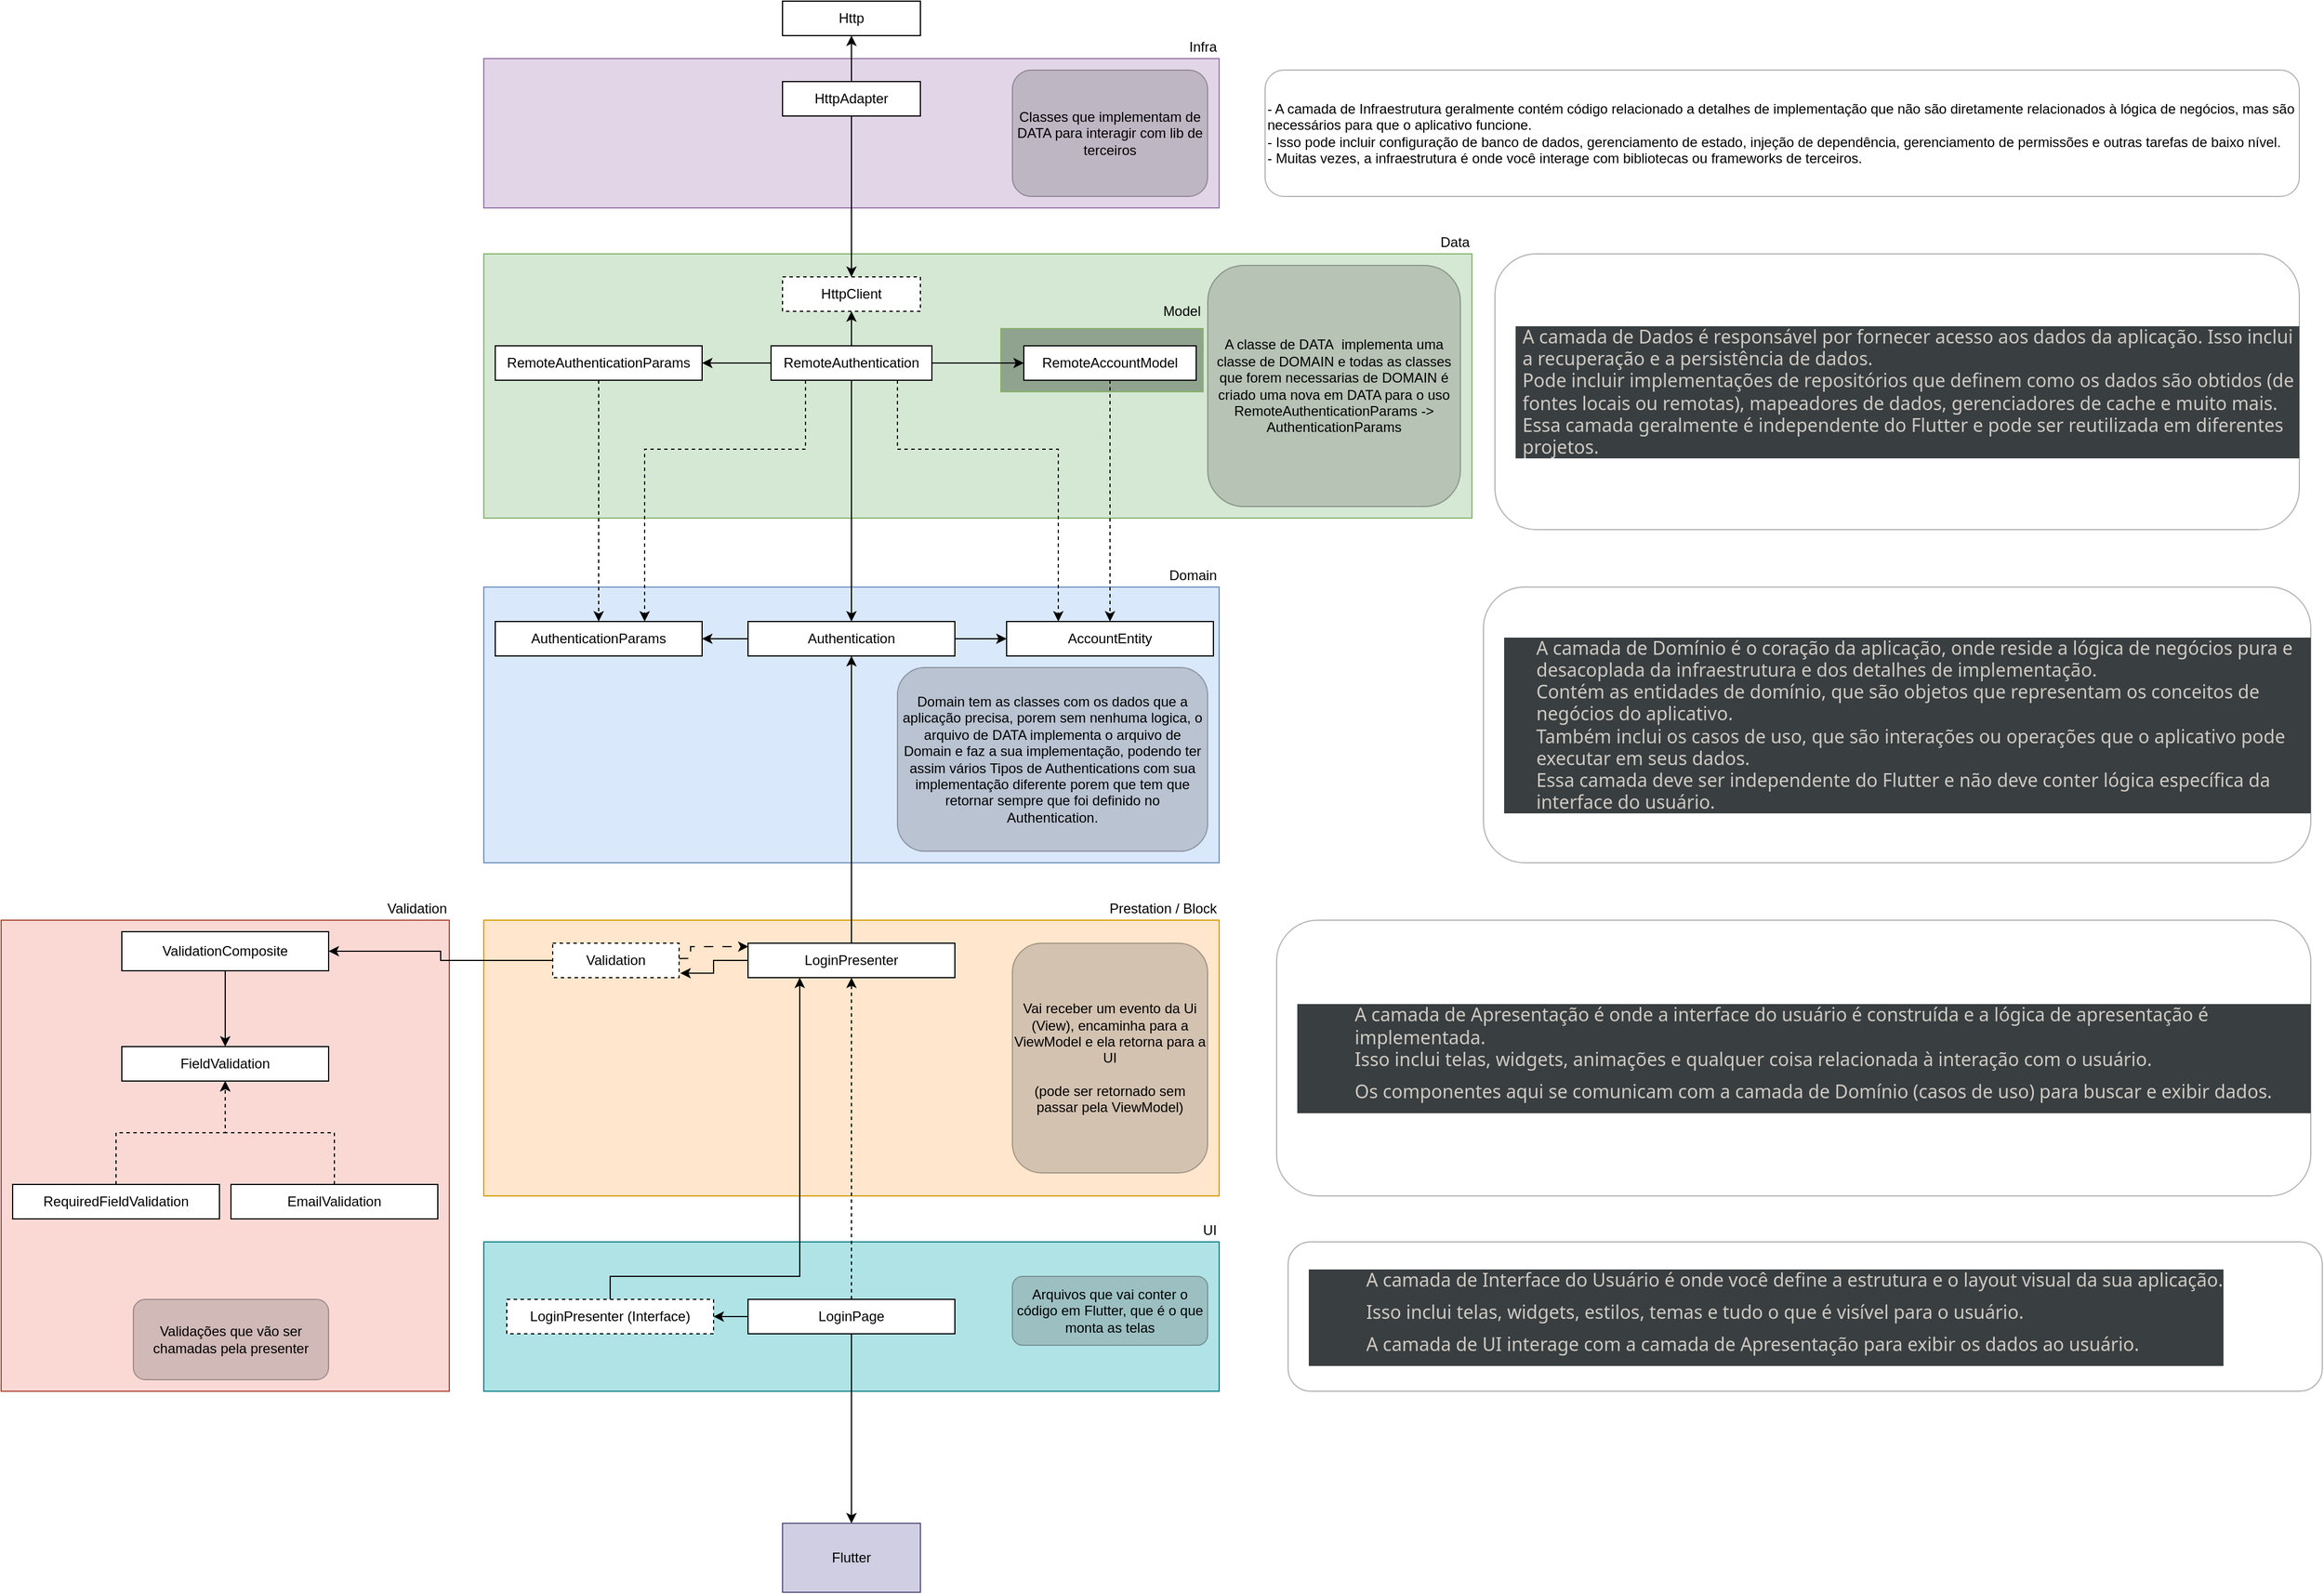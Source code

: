 <mxfile version="21.7.4" type="device">
  <diagram name="Página-1" id="WdXr7HQAAMx1tmAR9g-L">
    <mxGraphModel dx="2345" dy="967" grid="1" gridSize="10" guides="1" tooltips="1" connect="1" arrows="1" fold="1" page="1" pageScale="1" pageWidth="827" pageHeight="1169" math="0" shadow="0">
      <root>
        <mxCell id="0" />
        <mxCell id="1" parent="0" />
        <mxCell id="dOJdJ6451scl7A3fg4ha-1" value="Http" style="rounded=0;whiteSpace=wrap;html=1;" vertex="1" parent="1">
          <mxGeometry x="420" y="20" width="120" height="30" as="geometry" />
        </mxCell>
        <mxCell id="dOJdJ6451scl7A3fg4ha-3" value="" style="rounded=0;whiteSpace=wrap;html=1;fillColor=#e1d5e7;strokeColor=#9673a6;" vertex="1" parent="1">
          <mxGeometry x="160" y="70" width="640" height="130" as="geometry" />
        </mxCell>
        <mxCell id="dOJdJ6451scl7A3fg4ha-8" value="Infra" style="text;html=1;strokeColor=none;fillColor=none;align=right;verticalAlign=middle;whiteSpace=wrap;rounded=0;" vertex="1" parent="1">
          <mxGeometry x="700" y="50" width="100" height="20" as="geometry" />
        </mxCell>
        <mxCell id="dOJdJ6451scl7A3fg4ha-60" value="" style="edgeStyle=orthogonalEdgeStyle;rounded=0;orthogonalLoop=1;jettySize=auto;html=1;" edge="1" parent="1" source="dOJdJ6451scl7A3fg4ha-10" target="dOJdJ6451scl7A3fg4ha-1">
          <mxGeometry relative="1" as="geometry" />
        </mxCell>
        <mxCell id="dOJdJ6451scl7A3fg4ha-10" value="HttpAdapter" style="rounded=0;whiteSpace=wrap;html=1;" vertex="1" parent="1">
          <mxGeometry x="420" y="90" width="120" height="30" as="geometry" />
        </mxCell>
        <mxCell id="dOJdJ6451scl7A3fg4ha-12" value="" style="rounded=0;whiteSpace=wrap;html=1;fillColor=#d5e8d4;strokeColor=#82b366;" vertex="1" parent="1">
          <mxGeometry x="160" y="240" width="860" height="230" as="geometry" />
        </mxCell>
        <mxCell id="dOJdJ6451scl7A3fg4ha-13" value="Data" style="text;html=1;strokeColor=none;fillColor=none;align=right;verticalAlign=middle;whiteSpace=wrap;rounded=0;" vertex="1" parent="1">
          <mxGeometry x="920" y="220" width="100" height="20" as="geometry" />
        </mxCell>
        <mxCell id="dOJdJ6451scl7A3fg4ha-14" value="HttpClient" style="rounded=0;whiteSpace=wrap;html=1;dashed=1;" vertex="1" parent="1">
          <mxGeometry x="420" y="260" width="120" height="30" as="geometry" />
        </mxCell>
        <mxCell id="dOJdJ6451scl7A3fg4ha-57" value="" style="edgeStyle=orthogonalEdgeStyle;rounded=0;orthogonalLoop=1;jettySize=auto;html=1;" edge="1" parent="1" source="dOJdJ6451scl7A3fg4ha-16" target="dOJdJ6451scl7A3fg4ha-18">
          <mxGeometry relative="1" as="geometry" />
        </mxCell>
        <mxCell id="dOJdJ6451scl7A3fg4ha-59" value="" style="edgeStyle=orthogonalEdgeStyle;rounded=0;orthogonalLoop=1;jettySize=auto;html=1;" edge="1" parent="1" source="dOJdJ6451scl7A3fg4ha-16" target="dOJdJ6451scl7A3fg4ha-14">
          <mxGeometry relative="1" as="geometry" />
        </mxCell>
        <mxCell id="dOJdJ6451scl7A3fg4ha-16" value="RemoteAuthentication" style="rounded=0;whiteSpace=wrap;html=1;" vertex="1" parent="1">
          <mxGeometry x="410" y="320" width="140" height="30" as="geometry" />
        </mxCell>
        <mxCell id="dOJdJ6451scl7A3fg4ha-18" value="RemoteAuthenticationParams" style="rounded=0;whiteSpace=wrap;html=1;" vertex="1" parent="1">
          <mxGeometry x="170" y="320" width="180" height="30" as="geometry" />
        </mxCell>
        <mxCell id="dOJdJ6451scl7A3fg4ha-19" value="Domain" style="text;html=1;strokeColor=none;fillColor=none;align=right;verticalAlign=middle;whiteSpace=wrap;rounded=0;" vertex="1" parent="1">
          <mxGeometry x="700" y="510" width="100" height="20" as="geometry" />
        </mxCell>
        <mxCell id="dOJdJ6451scl7A3fg4ha-20" value="" style="rounded=0;whiteSpace=wrap;html=1;fillColor=#dae8fc;strokeColor=#6c8ebf;" vertex="1" parent="1">
          <mxGeometry x="160" y="530" width="640" height="240" as="geometry" />
        </mxCell>
        <mxCell id="dOJdJ6451scl7A3fg4ha-21" value="AccountEntity" style="rounded=0;whiteSpace=wrap;html=1;" vertex="1" parent="1">
          <mxGeometry x="615" y="560" width="180" height="30" as="geometry" />
        </mxCell>
        <mxCell id="dOJdJ6451scl7A3fg4ha-54" value="" style="edgeStyle=orthogonalEdgeStyle;rounded=0;orthogonalLoop=1;jettySize=auto;html=1;" edge="1" parent="1" source="dOJdJ6451scl7A3fg4ha-22" target="dOJdJ6451scl7A3fg4ha-23">
          <mxGeometry relative="1" as="geometry" />
        </mxCell>
        <mxCell id="dOJdJ6451scl7A3fg4ha-55" value="" style="edgeStyle=orthogonalEdgeStyle;rounded=0;orthogonalLoop=1;jettySize=auto;html=1;" edge="1" parent="1" source="dOJdJ6451scl7A3fg4ha-22" target="dOJdJ6451scl7A3fg4ha-21">
          <mxGeometry relative="1" as="geometry" />
        </mxCell>
        <mxCell id="dOJdJ6451scl7A3fg4ha-56" value="" style="edgeStyle=orthogonalEdgeStyle;rounded=0;orthogonalLoop=1;jettySize=auto;html=1;exitX=0.5;exitY=1;exitDx=0;exitDy=0;entryX=0.5;entryY=0;entryDx=0;entryDy=0;" edge="1" parent="1" source="dOJdJ6451scl7A3fg4ha-16" target="dOJdJ6451scl7A3fg4ha-22">
          <mxGeometry relative="1" as="geometry">
            <mxPoint x="520" y="490" as="targetPoint" />
          </mxGeometry>
        </mxCell>
        <mxCell id="dOJdJ6451scl7A3fg4ha-22" value="Authentication" style="rounded=0;whiteSpace=wrap;html=1;" vertex="1" parent="1">
          <mxGeometry x="390" y="560" width="180" height="30" as="geometry" />
        </mxCell>
        <mxCell id="dOJdJ6451scl7A3fg4ha-23" value="AuthenticationParams" style="rounded=0;whiteSpace=wrap;html=1;" vertex="1" parent="1">
          <mxGeometry x="170" y="560" width="180" height="30" as="geometry" />
        </mxCell>
        <mxCell id="dOJdJ6451scl7A3fg4ha-24" value="Prestation / Block" style="text;html=1;strokeColor=none;fillColor=none;align=right;verticalAlign=middle;whiteSpace=wrap;rounded=0;" vertex="1" parent="1">
          <mxGeometry x="610" y="800" width="190" height="20" as="geometry" />
        </mxCell>
        <mxCell id="dOJdJ6451scl7A3fg4ha-25" value="" style="rounded=0;whiteSpace=wrap;html=1;fillColor=#ffe6cc;strokeColor=#d79b00;" vertex="1" parent="1">
          <mxGeometry x="160" y="820" width="640" height="240" as="geometry" />
        </mxCell>
        <mxCell id="dOJdJ6451scl7A3fg4ha-46" value="" style="edgeStyle=orthogonalEdgeStyle;rounded=0;orthogonalLoop=1;jettySize=auto;html=1;entryX=0.5;entryY=1;entryDx=0;entryDy=0;" edge="1" parent="1" source="dOJdJ6451scl7A3fg4ha-27" target="dOJdJ6451scl7A3fg4ha-22">
          <mxGeometry relative="1" as="geometry" />
        </mxCell>
        <mxCell id="dOJdJ6451scl7A3fg4ha-53" value="" style="edgeStyle=orthogonalEdgeStyle;rounded=0;orthogonalLoop=1;jettySize=auto;html=1;entryX=1.01;entryY=0.871;entryDx=0;entryDy=0;entryPerimeter=0;" edge="1" parent="1" source="dOJdJ6451scl7A3fg4ha-27" target="dOJdJ6451scl7A3fg4ha-38">
          <mxGeometry relative="1" as="geometry" />
        </mxCell>
        <mxCell id="dOJdJ6451scl7A3fg4ha-27" value="LoginPresenter" style="rounded=0;whiteSpace=wrap;html=1;" vertex="1" parent="1">
          <mxGeometry x="390" y="840" width="180" height="30" as="geometry" />
        </mxCell>
        <mxCell id="dOJdJ6451scl7A3fg4ha-29" value="UI" style="text;html=1;strokeColor=none;fillColor=none;align=right;verticalAlign=middle;whiteSpace=wrap;rounded=0;" vertex="1" parent="1">
          <mxGeometry x="700" y="1080" width="100" height="20" as="geometry" />
        </mxCell>
        <mxCell id="dOJdJ6451scl7A3fg4ha-30" value="" style="rounded=0;whiteSpace=wrap;html=1;fillColor=#b0e3e6;strokeColor=#0e8088;" vertex="1" parent="1">
          <mxGeometry x="160" y="1100" width="640" height="130" as="geometry" />
        </mxCell>
        <mxCell id="dOJdJ6451scl7A3fg4ha-81" value="" style="edgeStyle=orthogonalEdgeStyle;rounded=0;orthogonalLoop=1;jettySize=auto;html=1;" edge="1" parent="1" source="dOJdJ6451scl7A3fg4ha-31" target="dOJdJ6451scl7A3fg4ha-80">
          <mxGeometry relative="1" as="geometry" />
        </mxCell>
        <mxCell id="dOJdJ6451scl7A3fg4ha-31" value="LoginPage" style="rounded=0;whiteSpace=wrap;html=1;" vertex="1" parent="1">
          <mxGeometry x="390" y="1150" width="180" height="30" as="geometry" />
        </mxCell>
        <mxCell id="dOJdJ6451scl7A3fg4ha-32" value="Flutter" style="whiteSpace=wrap;html=1;fillColor=#d0cee2;strokeColor=#56517e;rounded=0;fillStyle=auto;" vertex="1" parent="1">
          <mxGeometry x="420" y="1345" width="120" height="60" as="geometry" />
        </mxCell>
        <mxCell id="dOJdJ6451scl7A3fg4ha-36" value="" style="endArrow=classic;html=1;rounded=0;exitX=0.5;exitY=1;exitDx=0;exitDy=0;entryX=0.5;entryY=0;entryDx=0;entryDy=0;" edge="1" parent="1" source="dOJdJ6451scl7A3fg4ha-31" target="dOJdJ6451scl7A3fg4ha-32">
          <mxGeometry width="50" height="50" relative="1" as="geometry">
            <mxPoint x="549.996" y="1270" as="sourcePoint" />
            <mxPoint x="455.71" y="1300" as="targetPoint" />
          </mxGeometry>
        </mxCell>
        <mxCell id="dOJdJ6451scl7A3fg4ha-37" value="" style="endArrow=classic;html=1;rounded=0;entryX=0.5;entryY=1;entryDx=0;entryDy=0;dashed=1;" edge="1" parent="1" source="dOJdJ6451scl7A3fg4ha-31" target="dOJdJ6451scl7A3fg4ha-27">
          <mxGeometry width="50" height="50" relative="1" as="geometry">
            <mxPoint x="540" y="1110" as="sourcePoint" />
            <mxPoint x="590" y="1060" as="targetPoint" />
          </mxGeometry>
        </mxCell>
        <mxCell id="dOJdJ6451scl7A3fg4ha-51" style="edgeStyle=orthogonalEdgeStyle;rounded=0;orthogonalLoop=1;jettySize=auto;html=1;entryX=0.002;entryY=0.098;entryDx=0;entryDy=0;exitX=0.996;exitY=0.444;exitDx=0;exitDy=0;exitPerimeter=0;dashed=1;dashPattern=8 8;entryPerimeter=0;" edge="1" parent="1" target="dOJdJ6451scl7A3fg4ha-27">
          <mxGeometry relative="1" as="geometry">
            <mxPoint x="330.0" y="853.32" as="sourcePoint" />
            <mxPoint x="390.44" y="847.5" as="targetPoint" />
            <Array as="points">
              <mxPoint x="340" y="853" />
              <mxPoint x="340" y="843" />
              <mxPoint x="380" y="843" />
            </Array>
          </mxGeometry>
        </mxCell>
        <mxCell id="dOJdJ6451scl7A3fg4ha-38" value="Validation" style="rounded=0;whiteSpace=wrap;html=1;dashed=1;" vertex="1" parent="1">
          <mxGeometry x="220" y="840" width="110" height="30" as="geometry" />
        </mxCell>
        <mxCell id="dOJdJ6451scl7A3fg4ha-39" value="Validation" style="text;html=1;strokeColor=none;fillColor=none;align=right;verticalAlign=middle;whiteSpace=wrap;rounded=0;" vertex="1" parent="1">
          <mxGeometry x="30" y="800" width="100" height="20" as="geometry" />
        </mxCell>
        <mxCell id="dOJdJ6451scl7A3fg4ha-40" value="" style="rounded=0;whiteSpace=wrap;html=1;fillColor=#fad9d5;strokeColor=#ae4132;" vertex="1" parent="1">
          <mxGeometry x="-260" y="820" width="390" height="410" as="geometry" />
        </mxCell>
        <mxCell id="dOJdJ6451scl7A3fg4ha-87" value="" style="edgeStyle=orthogonalEdgeStyle;rounded=0;orthogonalLoop=1;jettySize=auto;html=1;dashed=1;" edge="1" parent="1" source="dOJdJ6451scl7A3fg4ha-41" target="dOJdJ6451scl7A3fg4ha-84">
          <mxGeometry relative="1" as="geometry" />
        </mxCell>
        <mxCell id="dOJdJ6451scl7A3fg4ha-41" value="RequiredFieldValidation" style="rounded=0;whiteSpace=wrap;html=1;" vertex="1" parent="1">
          <mxGeometry x="-250" y="1050" width="180" height="30" as="geometry" />
        </mxCell>
        <mxCell id="dOJdJ6451scl7A3fg4ha-88" value="" style="edgeStyle=orthogonalEdgeStyle;rounded=0;orthogonalLoop=1;jettySize=auto;html=1;dashed=1;" edge="1" parent="1" source="dOJdJ6451scl7A3fg4ha-42" target="dOJdJ6451scl7A3fg4ha-84">
          <mxGeometry relative="1" as="geometry" />
        </mxCell>
        <mxCell id="dOJdJ6451scl7A3fg4ha-42" value="EmailValidation" style="rounded=0;whiteSpace=wrap;html=1;" vertex="1" parent="1">
          <mxGeometry x="-60" y="1050" width="180" height="30" as="geometry" />
        </mxCell>
        <mxCell id="dOJdJ6451scl7A3fg4ha-85" value="" style="edgeStyle=orthogonalEdgeStyle;rounded=0;orthogonalLoop=1;jettySize=auto;html=1;" edge="1" parent="1" source="dOJdJ6451scl7A3fg4ha-43" target="dOJdJ6451scl7A3fg4ha-84">
          <mxGeometry relative="1" as="geometry" />
        </mxCell>
        <mxCell id="dOJdJ6451scl7A3fg4ha-43" value="ValidationComposite" style="rounded=0;whiteSpace=wrap;html=1;" vertex="1" parent="1">
          <mxGeometry x="-155" y="830" width="180" height="34" as="geometry" />
        </mxCell>
        <mxCell id="dOJdJ6451scl7A3fg4ha-44" value="Arquivos que vai conter o código em Flutter, que é o que monta as telas" style="rounded=1;whiteSpace=wrap;html=1;fillColor=#6E6E6E;opacity=30;" vertex="1" parent="1">
          <mxGeometry x="620" y="1130" width="170" height="60" as="geometry" />
        </mxCell>
        <mxCell id="dOJdJ6451scl7A3fg4ha-45" value="Vai receber um evento da Ui (View), encaminha para a ViewModel e ela retorna para a UI &lt;br&gt;&lt;br&gt;(pode ser retornado sem passar pela ViewModel)" style="rounded=1;whiteSpace=wrap;html=1;fillColor=#6E6E6E;opacity=30;" vertex="1" parent="1">
          <mxGeometry x="620" y="840" width="170" height="200" as="geometry" />
        </mxCell>
        <mxCell id="dOJdJ6451scl7A3fg4ha-61" style="edgeStyle=orthogonalEdgeStyle;rounded=0;orthogonalLoop=1;jettySize=auto;html=1;" edge="1" parent="1" source="dOJdJ6451scl7A3fg4ha-10" target="dOJdJ6451scl7A3fg4ha-14">
          <mxGeometry relative="1" as="geometry" />
        </mxCell>
        <mxCell id="dOJdJ6451scl7A3fg4ha-63" style="edgeStyle=orthogonalEdgeStyle;rounded=0;orthogonalLoop=1;jettySize=auto;html=1;dashed=1;" edge="1" parent="1">
          <mxGeometry relative="1" as="geometry">
            <mxPoint x="440" y="350" as="sourcePoint" />
            <mxPoint x="300" y="560" as="targetPoint" />
            <Array as="points">
              <mxPoint x="440" y="350" />
              <mxPoint x="440" y="410" />
              <mxPoint x="300" y="410" />
            </Array>
          </mxGeometry>
        </mxCell>
        <mxCell id="dOJdJ6451scl7A3fg4ha-62" style="edgeStyle=orthogonalEdgeStyle;rounded=0;orthogonalLoop=1;jettySize=auto;html=1;dashed=1;" edge="1" parent="1" source="dOJdJ6451scl7A3fg4ha-16" target="dOJdJ6451scl7A3fg4ha-21">
          <mxGeometry relative="1" as="geometry">
            <Array as="points">
              <mxPoint x="520" y="410" />
              <mxPoint x="660" y="410" />
            </Array>
          </mxGeometry>
        </mxCell>
        <mxCell id="dOJdJ6451scl7A3fg4ha-64" style="edgeStyle=orthogonalEdgeStyle;rounded=0;orthogonalLoop=1;jettySize=auto;html=1;dashed=1;" edge="1" parent="1" source="dOJdJ6451scl7A3fg4ha-18" target="dOJdJ6451scl7A3fg4ha-23">
          <mxGeometry relative="1" as="geometry">
            <Array as="points">
              <mxPoint x="260" y="510" />
              <mxPoint x="260" y="510" />
            </Array>
          </mxGeometry>
        </mxCell>
        <mxCell id="dOJdJ6451scl7A3fg4ha-66" value="Validações que vão ser chamadas pela presenter" style="rounded=1;whiteSpace=wrap;html=1;fillColor=#6E6E6E;opacity=30;" vertex="1" parent="1">
          <mxGeometry x="-145" y="1150" width="170" height="70" as="geometry" />
        </mxCell>
        <mxCell id="dOJdJ6451scl7A3fg4ha-67" value="Classes que implementam de DATA para interagir com lib de terceiros" style="rounded=1;whiteSpace=wrap;html=1;fillColor=#6E6E6E;opacity=30;" vertex="1" parent="1">
          <mxGeometry x="620" y="80" width="170" height="110" as="geometry" />
        </mxCell>
        <mxCell id="dOJdJ6451scl7A3fg4ha-68" value="- A camada de Infraestrutura geralmente contém código relacionado a detalhes de implementação que não são diretamente relacionados à lógica de negócios, mas são necessários para que o aplicativo funcione.&lt;br&gt;- Isso pode incluir configuração de banco de dados, gerenciamento de estado, injeção de dependência, gerenciamento de permissões e outras tarefas de baixo nível.&lt;br&gt;- Muitas vezes, a infraestrutura é onde você interage com bibliotecas ou frameworks de terceiros." style="rounded=1;whiteSpace=wrap;html=1;fillColor=default;opacity=30;strokeColor=default;align=left;" vertex="1" parent="1">
          <mxGeometry x="840" y="80" width="900" height="110" as="geometry" />
        </mxCell>
        <mxCell id="dOJdJ6451scl7A3fg4ha-70" value="&lt;ul style=&quot;border: 0px solid rgb(57, 62, 64); box-sizing: border-box; --tw-border-spacing-x: 0; --tw-border-spacing-y: 0; --tw-translate-x: 0; --tw-translate-y: 0; --tw-rotate: 0; --tw-skew-x: 0; --tw-skew-y: 0; --tw-scale-x: 1; --tw-scale-y: 1; --tw-pan-x: ; --tw-pan-y: ; --tw-pinch-zoom: ; --tw-scroll-snap-strictness: proximity; --tw-gradient-from-position: ; --tw-gradient-via-position: ; --tw-gradient-to-position: ; --tw-ordinal: ; --tw-slashed-zero: ; --tw-numeric-figure: ; --tw-numeric-spacing: ; --tw-numeric-fraction: ; --tw-ring-inset: ; --tw-ring-offset-width: 0px; --tw-ring-offset-color: #fff; --tw-ring-color: rgba(69,89,164,.5); --tw-ring-offset-shadow: 0 0 transparent; --tw-ring-shadow: 0 0 transparent; --tw-shadow: 0 0 transparent; --tw-shadow-colored: 0 0 transparent; --tw-blur: ; --tw-brightness: ; --tw-contrast: ; --tw-grayscale: ; --tw-hue-rotate: ; --tw-invert: ; --tw-saturate: ; --tw-sepia: ; --tw-drop-shadow: ; --tw-backdrop-blur: ; --tw-backdrop-brightness: ; --tw-backdrop-contrast: ; --tw-backdrop-grayscale: ; --tw-backdrop-hue-rotate: ; --tw-backdrop-invert: ; --tw-backdrop-opacity: ; --tw-backdrop-saturate: ; --tw-backdrop-sepia: ; --darkreader-bg--tw-ring-offset-width: 0px; --darkreader-bg--tw-ring-offset-color: #181a1b; --darkreader-bg--tw-ring-color: rgba(55, 71, 131, 0.5); --darkreader-bg--tw-ring-offset-shadow: 0 0 transparent; --darkreader-bg--tw-ring-shadow: 0 0 transparent; --darkreader-bg--tw-shadow: 0 0 transparent; list-style-position: initial; list-style-image: initial; margin: 0px 0px 0px 1rem; padding: 0px; display: flex; flex-direction: column; color: rgb(206, 202, 195); font-family: Söhne, ui-sans-serif, system-ui, -apple-system, &amp;quot;Segoe UI&amp;quot;, Roboto, Ubuntu, Cantarell, &amp;quot;Noto Sans&amp;quot;, sans-serif, &amp;quot;Helvetica Neue&amp;quot;, Arial, &amp;quot;Apple Color Emoji&amp;quot;, &amp;quot;Segoe UI Emoji&amp;quot;, &amp;quot;Segoe UI Symbol&amp;quot;, &amp;quot;Noto Color Emoji&amp;quot;; font-size: 16px; background-color: rgb(57, 62, 64);&quot;&gt;&lt;li style=&quot;border: 0px solid rgb(57, 62, 64); box-sizing: border-box; --tw-border-spacing-x: 0; --tw-border-spacing-y: 0; --tw-translate-x: 0; --tw-translate-y: 0; --tw-rotate: 0; --tw-skew-x: 0; --tw-skew-y: 0; --tw-scale-x: 1; --tw-scale-y: 1; --tw-pan-x: ; --tw-pan-y: ; --tw-pinch-zoom: ; --tw-scroll-snap-strictness: proximity; --tw-gradient-from-position: ; --tw-gradient-via-position: ; --tw-gradient-to-position: ; --tw-ordinal: ; --tw-slashed-zero: ; --tw-numeric-figure: ; --tw-numeric-spacing: ; --tw-numeric-fraction: ; --tw-ring-inset: ; --tw-ring-offset-width: 0px; --tw-ring-offset-color: #fff; --tw-ring-color: rgba(69,89,164,.5); --tw-ring-offset-shadow: 0 0 transparent; --tw-ring-shadow: 0 0 transparent; --tw-shadow: 0 0 transparent; --tw-shadow-colored: 0 0 transparent; --tw-blur: ; --tw-brightness: ; --tw-contrast: ; --tw-grayscale: ; --tw-hue-rotate: ; --tw-invert: ; --tw-saturate: ; --tw-sepia: ; --tw-drop-shadow: ; --tw-backdrop-blur: ; --tw-backdrop-brightness: ; --tw-backdrop-contrast: ; --tw-backdrop-grayscale: ; --tw-backdrop-hue-rotate: ; --tw-backdrop-invert: ; --tw-backdrop-opacity: ; --tw-backdrop-saturate: ; --tw-backdrop-sepia: ; --darkreader-bg--tw-ring-offset-width: 0px; --darkreader-bg--tw-ring-offset-color: #181a1b; --darkreader-bg--tw-ring-color: rgba(55, 71, 131, 0.5); --darkreader-bg--tw-ring-offset-shadow: 0 0 transparent; --darkreader-bg--tw-ring-shadow: 0 0 transparent; --darkreader-bg--tw-shadow: 0 0 transparent; margin: 0px; padding-left: 0.375em; display: block; min-height: 28px;&quot;&gt;A camada de Dados é responsável por fornecer acesso aos dados da aplicação. Isso inclui a recuperação e a persistência de dados.&lt;/li&gt;&lt;li style=&quot;border: 0px solid rgb(57, 62, 64); box-sizing: border-box; --tw-border-spacing-x: 0; --tw-border-spacing-y: 0; --tw-translate-x: 0; --tw-translate-y: 0; --tw-rotate: 0; --tw-skew-x: 0; --tw-skew-y: 0; --tw-scale-x: 1; --tw-scale-y: 1; --tw-pan-x: ; --tw-pan-y: ; --tw-pinch-zoom: ; --tw-scroll-snap-strictness: proximity; --tw-gradient-from-position: ; --tw-gradient-via-position: ; --tw-gradient-to-position: ; --tw-ordinal: ; --tw-slashed-zero: ; --tw-numeric-figure: ; --tw-numeric-spacing: ; --tw-numeric-fraction: ; --tw-ring-inset: ; --tw-ring-offset-width: 0px; --tw-ring-offset-color: #fff; --tw-ring-color: rgba(69,89,164,.5); --tw-ring-offset-shadow: 0 0 transparent; --tw-ring-shadow: 0 0 transparent; --tw-shadow: 0 0 transparent; --tw-shadow-colored: 0 0 transparent; --tw-blur: ; --tw-brightness: ; --tw-contrast: ; --tw-grayscale: ; --tw-hue-rotate: ; --tw-invert: ; --tw-saturate: ; --tw-sepia: ; --tw-drop-shadow: ; --tw-backdrop-blur: ; --tw-backdrop-brightness: ; --tw-backdrop-contrast: ; --tw-backdrop-grayscale: ; --tw-backdrop-hue-rotate: ; --tw-backdrop-invert: ; --tw-backdrop-opacity: ; --tw-backdrop-saturate: ; --tw-backdrop-sepia: ; --darkreader-bg--tw-ring-offset-width: 0px; --darkreader-bg--tw-ring-offset-color: #181a1b; --darkreader-bg--tw-ring-color: rgba(55, 71, 131, 0.5); --darkreader-bg--tw-ring-offset-shadow: 0 0 transparent; --darkreader-bg--tw-ring-shadow: 0 0 transparent; --darkreader-bg--tw-shadow: 0 0 transparent; margin: 0px; padding-left: 0.375em; display: block; min-height: 28px;&quot;&gt;Pode incluir implementações de repositórios que definem como os dados são obtidos (de fontes locais ou remotas), mapeadores de dados, gerenciadores de cache e muito mais.&lt;/li&gt;&lt;li style=&quot;border: 0px solid rgb(57, 62, 64); box-sizing: border-box; --tw-border-spacing-x: 0; --tw-border-spacing-y: 0; --tw-translate-x: 0; --tw-translate-y: 0; --tw-rotate: 0; --tw-skew-x: 0; --tw-skew-y: 0; --tw-scale-x: 1; --tw-scale-y: 1; --tw-pan-x: ; --tw-pan-y: ; --tw-pinch-zoom: ; --tw-scroll-snap-strictness: proximity; --tw-gradient-from-position: ; --tw-gradient-via-position: ; --tw-gradient-to-position: ; --tw-ordinal: ; --tw-slashed-zero: ; --tw-numeric-figure: ; --tw-numeric-spacing: ; --tw-numeric-fraction: ; --tw-ring-inset: ; --tw-ring-offset-width: 0px; --tw-ring-offset-color: #fff; --tw-ring-color: rgba(69,89,164,.5); --tw-ring-offset-shadow: 0 0 transparent; --tw-ring-shadow: 0 0 transparent; --tw-shadow: 0 0 transparent; --tw-shadow-colored: 0 0 transparent; --tw-blur: ; --tw-brightness: ; --tw-contrast: ; --tw-grayscale: ; --tw-hue-rotate: ; --tw-invert: ; --tw-saturate: ; --tw-sepia: ; --tw-drop-shadow: ; --tw-backdrop-blur: ; --tw-backdrop-brightness: ; --tw-backdrop-contrast: ; --tw-backdrop-grayscale: ; --tw-backdrop-hue-rotate: ; --tw-backdrop-invert: ; --tw-backdrop-opacity: ; --tw-backdrop-saturate: ; --tw-backdrop-sepia: ; --darkreader-bg--tw-ring-offset-width: 0px; --darkreader-bg--tw-ring-offset-color: #181a1b; --darkreader-bg--tw-ring-color: rgba(55, 71, 131, 0.5); --darkreader-bg--tw-ring-offset-shadow: 0 0 transparent; --darkreader-bg--tw-ring-shadow: 0 0 transparent; --darkreader-bg--tw-shadow: 0 0 transparent; margin: 0px; padding-left: 0.375em; display: block; min-height: 28px;&quot;&gt;Essa camada geralmente é independente do Flutter e pode ser reutilizada em diferentes projetos.&lt;/li&gt;&lt;/ul&gt;" style="rounded=1;whiteSpace=wrap;html=1;fillColor=default;opacity=30;strokeColor=default;align=left;" vertex="1" parent="1">
          <mxGeometry x="1040" y="240" width="700" height="240" as="geometry" />
        </mxCell>
        <mxCell id="dOJdJ6451scl7A3fg4ha-71" value="&lt;ul style=&quot;border: 0px solid rgb(57, 62, 64); box-sizing: border-box; --tw-border-spacing-x: 0; --tw-border-spacing-y: 0; --tw-translate-x: 0; --tw-translate-y: 0; --tw-rotate: 0; --tw-skew-x: 0; --tw-skew-y: 0; --tw-scale-x: 1; --tw-scale-y: 1; --tw-pan-x: ; --tw-pan-y: ; --tw-pinch-zoom: ; --tw-scroll-snap-strictness: proximity; --tw-gradient-from-position: ; --tw-gradient-via-position: ; --tw-gradient-to-position: ; --tw-ordinal: ; --tw-slashed-zero: ; --tw-numeric-figure: ; --tw-numeric-spacing: ; --tw-numeric-fraction: ; --tw-ring-inset: ; --tw-ring-offset-width: 0px; --tw-ring-offset-color: #fff; --tw-ring-color: rgba(69,89,164,.5); --tw-ring-offset-shadow: 0 0 transparent; --tw-ring-shadow: 0 0 transparent; --tw-shadow: 0 0 transparent; --tw-shadow-colored: 0 0 transparent; --tw-blur: ; --tw-brightness: ; --tw-contrast: ; --tw-grayscale: ; --tw-hue-rotate: ; --tw-invert: ; --tw-saturate: ; --tw-sepia: ; --tw-drop-shadow: ; --tw-backdrop-blur: ; --tw-backdrop-brightness: ; --tw-backdrop-contrast: ; --tw-backdrop-grayscale: ; --tw-backdrop-hue-rotate: ; --tw-backdrop-invert: ; --tw-backdrop-opacity: ; --tw-backdrop-saturate: ; --tw-backdrop-sepia: ; --darkreader-bg--tw-ring-offset-width: 0px; --darkreader-bg--tw-ring-offset-color: #181a1b; --darkreader-bg--tw-ring-color: rgba(55, 71, 131, 0.5); --darkreader-bg--tw-ring-offset-shadow: 0 0 transparent; --darkreader-bg--tw-ring-shadow: 0 0 transparent; --darkreader-bg--tw-shadow: 0 0 transparent; list-style-position: initial; list-style-image: initial; margin: 0px 0px 0px 1rem; padding: 0px; display: flex; flex-direction: column; color: rgb(206, 202, 195); font-family: Söhne, ui-sans-serif, system-ui, -apple-system, &amp;quot;Segoe UI&amp;quot;, Roboto, Ubuntu, Cantarell, &amp;quot;Noto Sans&amp;quot;, sans-serif, &amp;quot;Helvetica Neue&amp;quot;, Arial, &amp;quot;Apple Color Emoji&amp;quot;, &amp;quot;Segoe UI Emoji&amp;quot;, &amp;quot;Segoe UI Symbol&amp;quot;, &amp;quot;Noto Color Emoji&amp;quot;; font-size: 16px; background-color: rgb(57, 62, 64);&quot;&gt;&lt;li style=&quot;border: 0px solid rgb(57, 62, 64); box-sizing: border-box; --tw-border-spacing-x: 0; --tw-border-spacing-y: 0; --tw-translate-x: 0; --tw-translate-y: 0; --tw-rotate: 0; --tw-skew-x: 0; --tw-skew-y: 0; --tw-scale-x: 1; --tw-scale-y: 1; --tw-pan-x: ; --tw-pan-y: ; --tw-pinch-zoom: ; --tw-scroll-snap-strictness: proximity; --tw-gradient-from-position: ; --tw-gradient-via-position: ; --tw-gradient-to-position: ; --tw-ordinal: ; --tw-slashed-zero: ; --tw-numeric-figure: ; --tw-numeric-spacing: ; --tw-numeric-fraction: ; --tw-ring-inset: ; --tw-ring-offset-width: 0px; --tw-ring-offset-color: #fff; --tw-ring-color: rgba(69,89,164,.5); --tw-ring-offset-shadow: 0 0 transparent; --tw-ring-shadow: 0 0 transparent; --tw-shadow: 0 0 transparent; --tw-shadow-colored: 0 0 transparent; --tw-blur: ; --tw-brightness: ; --tw-contrast: ; --tw-grayscale: ; --tw-hue-rotate: ; --tw-invert: ; --tw-saturate: ; --tw-sepia: ; --tw-drop-shadow: ; --tw-backdrop-blur: ; --tw-backdrop-brightness: ; --tw-backdrop-contrast: ; --tw-backdrop-grayscale: ; --tw-backdrop-hue-rotate: ; --tw-backdrop-invert: ; --tw-backdrop-opacity: ; --tw-backdrop-saturate: ; --tw-backdrop-sepia: ; --darkreader-bg--tw-ring-offset-width: 0px; --darkreader-bg--tw-ring-offset-color: #181a1b; --darkreader-bg--tw-ring-color: rgba(55, 71, 131, 0.5); --darkreader-bg--tw-ring-offset-shadow: 0 0 transparent; --darkreader-bg--tw-ring-shadow: 0 0 transparent; --darkreader-bg--tw-shadow: 0 0 transparent; margin: 0px; padding-left: 0.375em; display: block; min-height: 28px;&quot;&gt;&lt;ul style=&quot;border: 0px solid rgb(57, 62, 64); box-sizing: border-box; --tw-border-spacing-x: 0; --tw-border-spacing-y: 0; --tw-translate-x: 0; --tw-translate-y: 0; --tw-rotate: 0; --tw-skew-x: 0; --tw-skew-y: 0; --tw-scale-x: 1; --tw-scale-y: 1; --tw-pan-x: ; --tw-pan-y: ; --tw-pinch-zoom: ; --tw-scroll-snap-strictness: proximity; --tw-gradient-from-position: ; --tw-gradient-via-position: ; --tw-gradient-to-position: ; --tw-ordinal: ; --tw-slashed-zero: ; --tw-numeric-figure: ; --tw-numeric-spacing: ; --tw-numeric-fraction: ; --tw-ring-inset: ; --tw-ring-offset-width: 0px; --tw-ring-offset-color: #fff; --tw-ring-color: rgba(69,89,164,.5); --tw-ring-offset-shadow: 0 0 transparent; --tw-ring-shadow: 0 0 transparent; --tw-shadow: 0 0 transparent; --tw-shadow-colored: 0 0 transparent; --tw-blur: ; --tw-brightness: ; --tw-contrast: ; --tw-grayscale: ; --tw-hue-rotate: ; --tw-invert: ; --tw-saturate: ; --tw-sepia: ; --tw-drop-shadow: ; --tw-backdrop-blur: ; --tw-backdrop-brightness: ; --tw-backdrop-contrast: ; --tw-backdrop-grayscale: ; --tw-backdrop-hue-rotate: ; --tw-backdrop-invert: ; --tw-backdrop-opacity: ; --tw-backdrop-saturate: ; --tw-backdrop-sepia: ; --darkreader-bg--tw-ring-offset-width: 0px; --darkreader-bg--tw-ring-offset-color: #181a1b; --darkreader-bg--tw-ring-color: rgba(55, 71, 131, 0.5); --darkreader-bg--tw-ring-offset-shadow: 0 0 transparent; --darkreader-bg--tw-ring-shadow: 0 0 transparent; --darkreader-bg--tw-shadow: 0 0 transparent; list-style: disc; margin: 0px 0px 0px 1rem; padding: 0px; display: flex; flex-direction: column;&quot;&gt;&lt;li style=&quot;border: 0px solid rgb(57, 62, 64); box-sizing: border-box; --tw-border-spacing-x: 0; --tw-border-spacing-y: 0; --tw-translate-x: 0; --tw-translate-y: 0; --tw-rotate: 0; --tw-skew-x: 0; --tw-skew-y: 0; --tw-scale-x: 1; --tw-scale-y: 1; --tw-pan-x: ; --tw-pan-y: ; --tw-pinch-zoom: ; --tw-scroll-snap-strictness: proximity; --tw-gradient-from-position: ; --tw-gradient-via-position: ; --tw-gradient-to-position: ; --tw-ordinal: ; --tw-slashed-zero: ; --tw-numeric-figure: ; --tw-numeric-spacing: ; --tw-numeric-fraction: ; --tw-ring-inset: ; --tw-ring-offset-width: 0px; --tw-ring-offset-color: #fff; --tw-ring-color: rgba(69,89,164,.5); --tw-ring-offset-shadow: 0 0 transparent; --tw-ring-shadow: 0 0 transparent; --tw-shadow: 0 0 transparent; --tw-shadow-colored: 0 0 transparent; --tw-blur: ; --tw-brightness: ; --tw-contrast: ; --tw-grayscale: ; --tw-hue-rotate: ; --tw-invert: ; --tw-saturate: ; --tw-sepia: ; --tw-drop-shadow: ; --tw-backdrop-blur: ; --tw-backdrop-brightness: ; --tw-backdrop-contrast: ; --tw-backdrop-grayscale: ; --tw-backdrop-hue-rotate: ; --tw-backdrop-invert: ; --tw-backdrop-opacity: ; --tw-backdrop-saturate: ; --tw-backdrop-sepia: ; --darkreader-bg--tw-ring-offset-width: 0px; --darkreader-bg--tw-ring-offset-color: #181a1b; --darkreader-bg--tw-ring-color: rgba(55, 71, 131, 0.5); --darkreader-bg--tw-ring-offset-shadow: 0 0 transparent; --darkreader-bg--tw-ring-shadow: 0 0 transparent; --darkreader-bg--tw-shadow: 0 0 transparent; margin: 0px; padding-left: 0.375em; display: block; min-height: 28px;&quot;&gt;A camada de Domínio é o coração da aplicação, onde reside a lógica de negócios pura e desacoplada da infraestrutura e dos detalhes de implementação.&lt;/li&gt;&lt;li style=&quot;border: 0px solid rgb(57, 62, 64); box-sizing: border-box; --tw-border-spacing-x: 0; --tw-border-spacing-y: 0; --tw-translate-x: 0; --tw-translate-y: 0; --tw-rotate: 0; --tw-skew-x: 0; --tw-skew-y: 0; --tw-scale-x: 1; --tw-scale-y: 1; --tw-pan-x: ; --tw-pan-y: ; --tw-pinch-zoom: ; --tw-scroll-snap-strictness: proximity; --tw-gradient-from-position: ; --tw-gradient-via-position: ; --tw-gradient-to-position: ; --tw-ordinal: ; --tw-slashed-zero: ; --tw-numeric-figure: ; --tw-numeric-spacing: ; --tw-numeric-fraction: ; --tw-ring-inset: ; --tw-ring-offset-width: 0px; --tw-ring-offset-color: #fff; --tw-ring-color: rgba(69,89,164,.5); --tw-ring-offset-shadow: 0 0 transparent; --tw-ring-shadow: 0 0 transparent; --tw-shadow: 0 0 transparent; --tw-shadow-colored: 0 0 transparent; --tw-blur: ; --tw-brightness: ; --tw-contrast: ; --tw-grayscale: ; --tw-hue-rotate: ; --tw-invert: ; --tw-saturate: ; --tw-sepia: ; --tw-drop-shadow: ; --tw-backdrop-blur: ; --tw-backdrop-brightness: ; --tw-backdrop-contrast: ; --tw-backdrop-grayscale: ; --tw-backdrop-hue-rotate: ; --tw-backdrop-invert: ; --tw-backdrop-opacity: ; --tw-backdrop-saturate: ; --tw-backdrop-sepia: ; --darkreader-bg--tw-ring-offset-width: 0px; --darkreader-bg--tw-ring-offset-color: #181a1b; --darkreader-bg--tw-ring-color: rgba(55, 71, 131, 0.5); --darkreader-bg--tw-ring-offset-shadow: 0 0 transparent; --darkreader-bg--tw-ring-shadow: 0 0 transparent; --darkreader-bg--tw-shadow: 0 0 transparent; margin: 0px; padding-left: 0.375em; display: block; min-height: 28px;&quot;&gt;Contém as entidades de domínio, que são objetos que representam os conceitos de negócios do aplicativo.&lt;/li&gt;&lt;li style=&quot;border: 0px solid rgb(57, 62, 64); box-sizing: border-box; --tw-border-spacing-x: 0; --tw-border-spacing-y: 0; --tw-translate-x: 0; --tw-translate-y: 0; --tw-rotate: 0; --tw-skew-x: 0; --tw-skew-y: 0; --tw-scale-x: 1; --tw-scale-y: 1; --tw-pan-x: ; --tw-pan-y: ; --tw-pinch-zoom: ; --tw-scroll-snap-strictness: proximity; --tw-gradient-from-position: ; --tw-gradient-via-position: ; --tw-gradient-to-position: ; --tw-ordinal: ; --tw-slashed-zero: ; --tw-numeric-figure: ; --tw-numeric-spacing: ; --tw-numeric-fraction: ; --tw-ring-inset: ; --tw-ring-offset-width: 0px; --tw-ring-offset-color: #fff; --tw-ring-color: rgba(69,89,164,.5); --tw-ring-offset-shadow: 0 0 transparent; --tw-ring-shadow: 0 0 transparent; --tw-shadow: 0 0 transparent; --tw-shadow-colored: 0 0 transparent; --tw-blur: ; --tw-brightness: ; --tw-contrast: ; --tw-grayscale: ; --tw-hue-rotate: ; --tw-invert: ; --tw-saturate: ; --tw-sepia: ; --tw-drop-shadow: ; --tw-backdrop-blur: ; --tw-backdrop-brightness: ; --tw-backdrop-contrast: ; --tw-backdrop-grayscale: ; --tw-backdrop-hue-rotate: ; --tw-backdrop-invert: ; --tw-backdrop-opacity: ; --tw-backdrop-saturate: ; --tw-backdrop-sepia: ; --darkreader-bg--tw-ring-offset-width: 0px; --darkreader-bg--tw-ring-offset-color: #181a1b; --darkreader-bg--tw-ring-color: rgba(55, 71, 131, 0.5); --darkreader-bg--tw-ring-offset-shadow: 0 0 transparent; --darkreader-bg--tw-ring-shadow: 0 0 transparent; --darkreader-bg--tw-shadow: 0 0 transparent; margin: 0px; padding-left: 0.375em; display: block; min-height: 28px;&quot;&gt;Também inclui os casos de uso, que são interações ou operações que o aplicativo pode executar em seus dados.&lt;/li&gt;&lt;li style=&quot;border: 0px solid rgb(57, 62, 64); box-sizing: border-box; --tw-border-spacing-x: 0; --tw-border-spacing-y: 0; --tw-translate-x: 0; --tw-translate-y: 0; --tw-rotate: 0; --tw-skew-x: 0; --tw-skew-y: 0; --tw-scale-x: 1; --tw-scale-y: 1; --tw-pan-x: ; --tw-pan-y: ; --tw-pinch-zoom: ; --tw-scroll-snap-strictness: proximity; --tw-gradient-from-position: ; --tw-gradient-via-position: ; --tw-gradient-to-position: ; --tw-ordinal: ; --tw-slashed-zero: ; --tw-numeric-figure: ; --tw-numeric-spacing: ; --tw-numeric-fraction: ; --tw-ring-inset: ; --tw-ring-offset-width: 0px; --tw-ring-offset-color: #fff; --tw-ring-color: rgba(69,89,164,.5); --tw-ring-offset-shadow: 0 0 transparent; --tw-ring-shadow: 0 0 transparent; --tw-shadow: 0 0 transparent; --tw-shadow-colored: 0 0 transparent; --tw-blur: ; --tw-brightness: ; --tw-contrast: ; --tw-grayscale: ; --tw-hue-rotate: ; --tw-invert: ; --tw-saturate: ; --tw-sepia: ; --tw-drop-shadow: ; --tw-backdrop-blur: ; --tw-backdrop-brightness: ; --tw-backdrop-contrast: ; --tw-backdrop-grayscale: ; --tw-backdrop-hue-rotate: ; --tw-backdrop-invert: ; --tw-backdrop-opacity: ; --tw-backdrop-saturate: ; --tw-backdrop-sepia: ; --darkreader-bg--tw-ring-offset-width: 0px; --darkreader-bg--tw-ring-offset-color: #181a1b; --darkreader-bg--tw-ring-color: rgba(55, 71, 131, 0.5); --darkreader-bg--tw-ring-offset-shadow: 0 0 transparent; --darkreader-bg--tw-ring-shadow: 0 0 transparent; --darkreader-bg--tw-shadow: 0 0 transparent; margin: 0px; padding-left: 0.375em; display: block; min-height: 28px;&quot;&gt;Essa camada deve ser independente do Flutter e não deve conter lógica específica da interface do usuário.&lt;/li&gt;&lt;/ul&gt;&lt;/li&gt;&lt;/ul&gt;" style="rounded=1;whiteSpace=wrap;html=1;fillColor=default;opacity=30;strokeColor=default;align=left;" vertex="1" parent="1">
          <mxGeometry x="1030" y="530" width="720" height="240" as="geometry" />
        </mxCell>
        <mxCell id="dOJdJ6451scl7A3fg4ha-72" value="&lt;ul style=&quot;border: 0px solid rgb(57, 62, 64); box-sizing: border-box; --tw-border-spacing-x: 0; --tw-border-spacing-y: 0; --tw-translate-x: 0; --tw-translate-y: 0; --tw-rotate: 0; --tw-skew-x: 0; --tw-skew-y: 0; --tw-scale-x: 1; --tw-scale-y: 1; --tw-pan-x: ; --tw-pan-y: ; --tw-pinch-zoom: ; --tw-scroll-snap-strictness: proximity; --tw-gradient-from-position: ; --tw-gradient-via-position: ; --tw-gradient-to-position: ; --tw-ordinal: ; --tw-slashed-zero: ; --tw-numeric-figure: ; --tw-numeric-spacing: ; --tw-numeric-fraction: ; --tw-ring-inset: ; --tw-ring-offset-width: 0px; --tw-ring-offset-color: #fff; --tw-ring-color: rgba(69,89,164,.5); --tw-ring-offset-shadow: 0 0 transparent; --tw-ring-shadow: 0 0 transparent; --tw-shadow: 0 0 transparent; --tw-shadow-colored: 0 0 transparent; --tw-blur: ; --tw-brightness: ; --tw-contrast: ; --tw-grayscale: ; --tw-hue-rotate: ; --tw-invert: ; --tw-saturate: ; --tw-sepia: ; --tw-drop-shadow: ; --tw-backdrop-blur: ; --tw-backdrop-brightness: ; --tw-backdrop-contrast: ; --tw-backdrop-grayscale: ; --tw-backdrop-hue-rotate: ; --tw-backdrop-invert: ; --tw-backdrop-opacity: ; --tw-backdrop-saturate: ; --tw-backdrop-sepia: ; --darkreader-bg--tw-ring-offset-width: 0px; --darkreader-bg--tw-ring-offset-color: #181a1b; --darkreader-bg--tw-ring-color: rgba(55, 71, 131, 0.5); --darkreader-bg--tw-ring-offset-shadow: 0 0 transparent; --darkreader-bg--tw-ring-shadow: 0 0 transparent; --darkreader-bg--tw-shadow: 0 0 transparent; list-style-position: initial; list-style-image: initial; margin: 0px 0px 0px 1rem; padding: 0px; display: flex; flex-direction: column; color: rgb(206, 202, 195); font-family: Söhne, ui-sans-serif, system-ui, -apple-system, &amp;quot;Segoe UI&amp;quot;, Roboto, Ubuntu, Cantarell, &amp;quot;Noto Sans&amp;quot;, sans-serif, &amp;quot;Helvetica Neue&amp;quot;, Arial, &amp;quot;Apple Color Emoji&amp;quot;, &amp;quot;Segoe UI Emoji&amp;quot;, &amp;quot;Segoe UI Symbol&amp;quot;, &amp;quot;Noto Color Emoji&amp;quot;; font-size: 16px; background-color: rgb(57, 62, 64);&quot;&gt;&lt;li style=&quot;border: 0px solid rgb(57, 62, 64); box-sizing: border-box; --tw-border-spacing-x: 0; --tw-border-spacing-y: 0; --tw-translate-x: 0; --tw-translate-y: 0; --tw-rotate: 0; --tw-skew-x: 0; --tw-skew-y: 0; --tw-scale-x: 1; --tw-scale-y: 1; --tw-pan-x: ; --tw-pan-y: ; --tw-pinch-zoom: ; --tw-scroll-snap-strictness: proximity; --tw-gradient-from-position: ; --tw-gradient-via-position: ; --tw-gradient-to-position: ; --tw-ordinal: ; --tw-slashed-zero: ; --tw-numeric-figure: ; --tw-numeric-spacing: ; --tw-numeric-fraction: ; --tw-ring-inset: ; --tw-ring-offset-width: 0px; --tw-ring-offset-color: #fff; --tw-ring-color: rgba(69,89,164,.5); --tw-ring-offset-shadow: 0 0 transparent; --tw-ring-shadow: 0 0 transparent; --tw-shadow: 0 0 transparent; --tw-shadow-colored: 0 0 transparent; --tw-blur: ; --tw-brightness: ; --tw-contrast: ; --tw-grayscale: ; --tw-hue-rotate: ; --tw-invert: ; --tw-saturate: ; --tw-sepia: ; --tw-drop-shadow: ; --tw-backdrop-blur: ; --tw-backdrop-brightness: ; --tw-backdrop-contrast: ; --tw-backdrop-grayscale: ; --tw-backdrop-hue-rotate: ; --tw-backdrop-invert: ; --tw-backdrop-opacity: ; --tw-backdrop-saturate: ; --tw-backdrop-sepia: ; --darkreader-bg--tw-ring-offset-width: 0px; --darkreader-bg--tw-ring-offset-color: #181a1b; --darkreader-bg--tw-ring-color: rgba(55, 71, 131, 0.5); --darkreader-bg--tw-ring-offset-shadow: 0 0 transparent; --darkreader-bg--tw-ring-shadow: 0 0 transparent; --darkreader-bg--tw-shadow: 0 0 transparent; margin: 0px; padding-left: 0.375em; display: block; min-height: 28px;&quot;&gt;&lt;ul style=&quot;border: 0px solid rgb(57, 62, 64); box-sizing: border-box; --tw-border-spacing-x: 0; --tw-border-spacing-y: 0; --tw-translate-x: 0; --tw-translate-y: 0; --tw-rotate: 0; --tw-skew-x: 0; --tw-skew-y: 0; --tw-scale-x: 1; --tw-scale-y: 1; --tw-pan-x: ; --tw-pan-y: ; --tw-pinch-zoom: ; --tw-scroll-snap-strictness: proximity; --tw-gradient-from-position: ; --tw-gradient-via-position: ; --tw-gradient-to-position: ; --tw-ordinal: ; --tw-slashed-zero: ; --tw-numeric-figure: ; --tw-numeric-spacing: ; --tw-numeric-fraction: ; --tw-ring-inset: ; --tw-ring-offset-width: 0px; --tw-ring-offset-color: #fff; --tw-ring-color: rgba(69,89,164,.5); --tw-ring-offset-shadow: 0 0 transparent; --tw-ring-shadow: 0 0 transparent; --tw-shadow: 0 0 transparent; --tw-shadow-colored: 0 0 transparent; --tw-blur: ; --tw-brightness: ; --tw-contrast: ; --tw-grayscale: ; --tw-hue-rotate: ; --tw-invert: ; --tw-saturate: ; --tw-sepia: ; --tw-drop-shadow: ; --tw-backdrop-blur: ; --tw-backdrop-brightness: ; --tw-backdrop-contrast: ; --tw-backdrop-grayscale: ; --tw-backdrop-hue-rotate: ; --tw-backdrop-invert: ; --tw-backdrop-opacity: ; --tw-backdrop-saturate: ; --tw-backdrop-sepia: ; --darkreader-bg--tw-ring-offset-width: 0px; --darkreader-bg--tw-ring-offset-color: #181a1b; --darkreader-bg--tw-ring-color: rgba(55, 71, 131, 0.5); --darkreader-bg--tw-ring-offset-shadow: 0 0 transparent; --darkreader-bg--tw-ring-shadow: 0 0 transparent; --darkreader-bg--tw-shadow: 0 0 transparent; list-style: disc; margin: 0px 0px 0px 1rem; padding: 0px; display: flex; flex-direction: column;&quot;&gt;&lt;li style=&quot;border: 0px solid rgb(57, 62, 64); box-sizing: border-box; --tw-border-spacing-x: 0; --tw-border-spacing-y: 0; --tw-translate-x: 0; --tw-translate-y: 0; --tw-rotate: 0; --tw-skew-x: 0; --tw-skew-y: 0; --tw-scale-x: 1; --tw-scale-y: 1; --tw-pan-x: ; --tw-pan-y: ; --tw-pinch-zoom: ; --tw-scroll-snap-strictness: proximity; --tw-gradient-from-position: ; --tw-gradient-via-position: ; --tw-gradient-to-position: ; --tw-ordinal: ; --tw-slashed-zero: ; --tw-numeric-figure: ; --tw-numeric-spacing: ; --tw-numeric-fraction: ; --tw-ring-inset: ; --tw-ring-offset-width: 0px; --tw-ring-offset-color: #fff; --tw-ring-color: rgba(69,89,164,.5); --tw-ring-offset-shadow: 0 0 transparent; --tw-ring-shadow: 0 0 transparent; --tw-shadow: 0 0 transparent; --tw-shadow-colored: 0 0 transparent; --tw-blur: ; --tw-brightness: ; --tw-contrast: ; --tw-grayscale: ; --tw-hue-rotate: ; --tw-invert: ; --tw-saturate: ; --tw-sepia: ; --tw-drop-shadow: ; --tw-backdrop-blur: ; --tw-backdrop-brightness: ; --tw-backdrop-contrast: ; --tw-backdrop-grayscale: ; --tw-backdrop-hue-rotate: ; --tw-backdrop-invert: ; --tw-backdrop-opacity: ; --tw-backdrop-saturate: ; --tw-backdrop-sepia: ; --darkreader-bg--tw-ring-offset-width: 0px; --darkreader-bg--tw-ring-offset-color: #181a1b; --darkreader-bg--tw-ring-color: rgba(55, 71, 131, 0.5); --darkreader-bg--tw-ring-offset-shadow: 0 0 transparent; --darkreader-bg--tw-ring-shadow: 0 0 transparent; --darkreader-bg--tw-shadow: 0 0 transparent; margin: 0px; padding-left: 0.375em; display: block; min-height: 28px;&quot;&gt;&lt;ul style=&quot;border: 0px solid rgb(57, 62, 64); box-sizing: border-box; --tw-border-spacing-x: 0; --tw-border-spacing-y: 0; --tw-translate-x: 0; --tw-translate-y: 0; --tw-rotate: 0; --tw-skew-x: 0; --tw-skew-y: 0; --tw-scale-x: 1; --tw-scale-y: 1; --tw-pan-x: ; --tw-pan-y: ; --tw-pinch-zoom: ; --tw-scroll-snap-strictness: proximity; --tw-gradient-from-position: ; --tw-gradient-via-position: ; --tw-gradient-to-position: ; --tw-ordinal: ; --tw-slashed-zero: ; --tw-numeric-figure: ; --tw-numeric-spacing: ; --tw-numeric-fraction: ; --tw-ring-inset: ; --tw-ring-offset-width: 0px; --tw-ring-offset-color: #fff; --tw-ring-color: rgba(69,89,164,.5); --tw-ring-offset-shadow: 0 0 transparent; --tw-ring-shadow: 0 0 transparent; --tw-shadow: 0 0 transparent; --tw-shadow-colored: 0 0 transparent; --tw-blur: ; --tw-brightness: ; --tw-contrast: ; --tw-grayscale: ; --tw-hue-rotate: ; --tw-invert: ; --tw-saturate: ; --tw-sepia: ; --tw-drop-shadow: ; --tw-backdrop-blur: ; --tw-backdrop-brightness: ; --tw-backdrop-contrast: ; --tw-backdrop-grayscale: ; --tw-backdrop-hue-rotate: ; --tw-backdrop-invert: ; --tw-backdrop-opacity: ; --tw-backdrop-saturate: ; --tw-backdrop-sepia: ; --darkreader-bg--tw-ring-offset-width: 0px; --darkreader-bg--tw-ring-offset-color: #181a1b; --darkreader-bg--tw-ring-color: rgba(55, 71, 131, 0.5); --darkreader-bg--tw-ring-offset-shadow: 0 0 transparent; --darkreader-bg--tw-ring-shadow: 0 0 transparent; --darkreader-bg--tw-shadow: 0 0 transparent; list-style: disc; margin: 0px 0px 0px 1rem; padding: 0px; display: flex; flex-direction: column;&quot;&gt;&lt;li style=&quot;border: 0px solid rgb(57, 62, 64); box-sizing: border-box; --tw-border-spacing-x: 0; --tw-border-spacing-y: 0; --tw-translate-x: 0; --tw-translate-y: 0; --tw-rotate: 0; --tw-skew-x: 0; --tw-skew-y: 0; --tw-scale-x: 1; --tw-scale-y: 1; --tw-pan-x: ; --tw-pan-y: ; --tw-pinch-zoom: ; --tw-scroll-snap-strictness: proximity; --tw-gradient-from-position: ; --tw-gradient-via-position: ; --tw-gradient-to-position: ; --tw-ordinal: ; --tw-slashed-zero: ; --tw-numeric-figure: ; --tw-numeric-spacing: ; --tw-numeric-fraction: ; --tw-ring-inset: ; --tw-ring-offset-width: 0px; --tw-ring-offset-color: #fff; --tw-ring-color: rgba(69,89,164,.5); --tw-ring-offset-shadow: 0 0 transparent; --tw-ring-shadow: 0 0 transparent; --tw-shadow: 0 0 transparent; --tw-shadow-colored: 0 0 transparent; --tw-blur: ; --tw-brightness: ; --tw-contrast: ; --tw-grayscale: ; --tw-hue-rotate: ; --tw-invert: ; --tw-saturate: ; --tw-sepia: ; --tw-drop-shadow: ; --tw-backdrop-blur: ; --tw-backdrop-brightness: ; --tw-backdrop-contrast: ; --tw-backdrop-grayscale: ; --tw-backdrop-hue-rotate: ; --tw-backdrop-invert: ; --tw-backdrop-opacity: ; --tw-backdrop-saturate: ; --tw-backdrop-sepia: ; --darkreader-bg--tw-ring-offset-width: 0px; --darkreader-bg--tw-ring-offset-color: #181a1b; --darkreader-bg--tw-ring-color: rgba(55, 71, 131, 0.5); --darkreader-bg--tw-ring-offset-shadow: 0 0 transparent; --darkreader-bg--tw-ring-shadow: 0 0 transparent; --darkreader-bg--tw-shadow: 0 0 transparent; margin: 0px; padding-left: 0.375em; display: block; min-height: 28px;&quot;&gt;A camada de Apresentação é onde a interface do usuário é construída e a lógica de apresentação é implementada.&lt;/li&gt;&lt;li style=&quot;border: 0px solid rgb(57, 62, 64); box-sizing: border-box; --tw-border-spacing-x: 0; --tw-border-spacing-y: 0; --tw-translate-x: 0; --tw-translate-y: 0; --tw-rotate: 0; --tw-skew-x: 0; --tw-skew-y: 0; --tw-scale-x: 1; --tw-scale-y: 1; --tw-pan-x: ; --tw-pan-y: ; --tw-pinch-zoom: ; --tw-scroll-snap-strictness: proximity; --tw-gradient-from-position: ; --tw-gradient-via-position: ; --tw-gradient-to-position: ; --tw-ordinal: ; --tw-slashed-zero: ; --tw-numeric-figure: ; --tw-numeric-spacing: ; --tw-numeric-fraction: ; --tw-ring-inset: ; --tw-ring-offset-width: 0px; --tw-ring-offset-color: #fff; --tw-ring-color: rgba(69,89,164,.5); --tw-ring-offset-shadow: 0 0 transparent; --tw-ring-shadow: 0 0 transparent; --tw-shadow: 0 0 transparent; --tw-shadow-colored: 0 0 transparent; --tw-blur: ; --tw-brightness: ; --tw-contrast: ; --tw-grayscale: ; --tw-hue-rotate: ; --tw-invert: ; --tw-saturate: ; --tw-sepia: ; --tw-drop-shadow: ; --tw-backdrop-blur: ; --tw-backdrop-brightness: ; --tw-backdrop-contrast: ; --tw-backdrop-grayscale: ; --tw-backdrop-hue-rotate: ; --tw-backdrop-invert: ; --tw-backdrop-opacity: ; --tw-backdrop-saturate: ; --tw-backdrop-sepia: ; --darkreader-bg--tw-ring-offset-width: 0px; --darkreader-bg--tw-ring-offset-color: #181a1b; --darkreader-bg--tw-ring-color: rgba(55, 71, 131, 0.5); --darkreader-bg--tw-ring-offset-shadow: 0 0 transparent; --darkreader-bg--tw-ring-shadow: 0 0 transparent; --darkreader-bg--tw-shadow: 0 0 transparent; margin: 0px; padding-left: 0.375em; display: block; min-height: 28px;&quot;&gt;Isso inclui telas, widgets, animações e qualquer coisa relacionada à interação com o usuário.&lt;/li&gt;&lt;li style=&quot;border: 0px solid rgb(57, 62, 64); box-sizing: border-box; --tw-border-spacing-x: 0; --tw-border-spacing-y: 0; --tw-translate-x: 0; --tw-translate-y: 0; --tw-rotate: 0; --tw-skew-x: 0; --tw-skew-y: 0; --tw-scale-x: 1; --tw-scale-y: 1; --tw-pan-x: ; --tw-pan-y: ; --tw-pinch-zoom: ; --tw-scroll-snap-strictness: proximity; --tw-gradient-from-position: ; --tw-gradient-via-position: ; --tw-gradient-to-position: ; --tw-ordinal: ; --tw-slashed-zero: ; --tw-numeric-figure: ; --tw-numeric-spacing: ; --tw-numeric-fraction: ; --tw-ring-inset: ; --tw-ring-offset-width: 0px; --tw-ring-offset-color: #fff; --tw-ring-color: rgba(69,89,164,.5); --tw-ring-offset-shadow: 0 0 transparent; --tw-ring-shadow: 0 0 transparent; --tw-shadow: 0 0 transparent; --tw-shadow-colored: 0 0 transparent; --tw-blur: ; --tw-brightness: ; --tw-contrast: ; --tw-grayscale: ; --tw-hue-rotate: ; --tw-invert: ; --tw-saturate: ; --tw-sepia: ; --tw-drop-shadow: ; --tw-backdrop-blur: ; --tw-backdrop-brightness: ; --tw-backdrop-contrast: ; --tw-backdrop-grayscale: ; --tw-backdrop-hue-rotate: ; --tw-backdrop-invert: ; --tw-backdrop-opacity: ; --tw-backdrop-saturate: ; --tw-backdrop-sepia: ; --darkreader-bg--tw-ring-offset-width: 0px; --darkreader-bg--tw-ring-offset-color: #181a1b; --darkreader-bg--tw-ring-color: rgba(55, 71, 131, 0.5); --darkreader-bg--tw-ring-offset-shadow: 0 0 transparent; --darkreader-bg--tw-ring-shadow: 0 0 transparent; --darkreader-bg--tw-shadow: 0 0 transparent; margin: 0px; padding-left: 0.375em; display: block; min-height: 28px;&quot;&gt;Os componentes aqui se comunicam com a camada de Domínio (casos de uso) para buscar e exibir dados.&lt;/li&gt;&lt;/ul&gt;&lt;/li&gt;&lt;/ul&gt;&lt;/li&gt;&lt;/ul&gt;" style="rounded=1;whiteSpace=wrap;html=1;fillColor=default;opacity=30;strokeColor=default;align=left;" vertex="1" parent="1">
          <mxGeometry x="850" y="820" width="900" height="240" as="geometry" />
        </mxCell>
        <mxCell id="dOJdJ6451scl7A3fg4ha-73" value="&lt;ul style=&quot;border: 0px solid rgb(57, 62, 64); box-sizing: border-box; --tw-border-spacing-x: 0; --tw-border-spacing-y: 0; --tw-translate-x: 0; --tw-translate-y: 0; --tw-rotate: 0; --tw-skew-x: 0; --tw-skew-y: 0; --tw-scale-x: 1; --tw-scale-y: 1; --tw-pan-x: ; --tw-pan-y: ; --tw-pinch-zoom: ; --tw-scroll-snap-strictness: proximity; --tw-gradient-from-position: ; --tw-gradient-via-position: ; --tw-gradient-to-position: ; --tw-ordinal: ; --tw-slashed-zero: ; --tw-numeric-figure: ; --tw-numeric-spacing: ; --tw-numeric-fraction: ; --tw-ring-inset: ; --tw-ring-offset-width: 0px; --tw-ring-offset-color: #fff; --tw-ring-color: rgba(69,89,164,.5); --tw-ring-offset-shadow: 0 0 transparent; --tw-ring-shadow: 0 0 transparent; --tw-shadow: 0 0 transparent; --tw-shadow-colored: 0 0 transparent; --tw-blur: ; --tw-brightness: ; --tw-contrast: ; --tw-grayscale: ; --tw-hue-rotate: ; --tw-invert: ; --tw-saturate: ; --tw-sepia: ; --tw-drop-shadow: ; --tw-backdrop-blur: ; --tw-backdrop-brightness: ; --tw-backdrop-contrast: ; --tw-backdrop-grayscale: ; --tw-backdrop-hue-rotate: ; --tw-backdrop-invert: ; --tw-backdrop-opacity: ; --tw-backdrop-saturate: ; --tw-backdrop-sepia: ; --darkreader-bg--tw-ring-offset-width: 0px; --darkreader-bg--tw-ring-offset-color: #181a1b; --darkreader-bg--tw-ring-color: rgba(55, 71, 131, 0.5); --darkreader-bg--tw-ring-offset-shadow: 0 0 transparent; --darkreader-bg--tw-ring-shadow: 0 0 transparent; --darkreader-bg--tw-shadow: 0 0 transparent; list-style-position: initial; list-style-image: initial; margin: 0px 0px 0px 1rem; padding: 0px; display: flex; flex-direction: column; color: rgb(206, 202, 195); font-family: Söhne, ui-sans-serif, system-ui, -apple-system, &amp;quot;Segoe UI&amp;quot;, Roboto, Ubuntu, Cantarell, &amp;quot;Noto Sans&amp;quot;, sans-serif, &amp;quot;Helvetica Neue&amp;quot;, Arial, &amp;quot;Apple Color Emoji&amp;quot;, &amp;quot;Segoe UI Emoji&amp;quot;, &amp;quot;Segoe UI Symbol&amp;quot;, &amp;quot;Noto Color Emoji&amp;quot;; font-size: 16px; background-color: rgb(57, 62, 64);&quot;&gt;&lt;li style=&quot;border: 0px solid rgb(57, 62, 64); box-sizing: border-box; --tw-border-spacing-x: 0; --tw-border-spacing-y: 0; --tw-translate-x: 0; --tw-translate-y: 0; --tw-rotate: 0; --tw-skew-x: 0; --tw-skew-y: 0; --tw-scale-x: 1; --tw-scale-y: 1; --tw-pan-x: ; --tw-pan-y: ; --tw-pinch-zoom: ; --tw-scroll-snap-strictness: proximity; --tw-gradient-from-position: ; --tw-gradient-via-position: ; --tw-gradient-to-position: ; --tw-ordinal: ; --tw-slashed-zero: ; --tw-numeric-figure: ; --tw-numeric-spacing: ; --tw-numeric-fraction: ; --tw-ring-inset: ; --tw-ring-offset-width: 0px; --tw-ring-offset-color: #fff; --tw-ring-color: rgba(69,89,164,.5); --tw-ring-offset-shadow: 0 0 transparent; --tw-ring-shadow: 0 0 transparent; --tw-shadow: 0 0 transparent; --tw-shadow-colored: 0 0 transparent; --tw-blur: ; --tw-brightness: ; --tw-contrast: ; --tw-grayscale: ; --tw-hue-rotate: ; --tw-invert: ; --tw-saturate: ; --tw-sepia: ; --tw-drop-shadow: ; --tw-backdrop-blur: ; --tw-backdrop-brightness: ; --tw-backdrop-contrast: ; --tw-backdrop-grayscale: ; --tw-backdrop-hue-rotate: ; --tw-backdrop-invert: ; --tw-backdrop-opacity: ; --tw-backdrop-saturate: ; --tw-backdrop-sepia: ; --darkreader-bg--tw-ring-offset-width: 0px; --darkreader-bg--tw-ring-offset-color: #181a1b; --darkreader-bg--tw-ring-color: rgba(55, 71, 131, 0.5); --darkreader-bg--tw-ring-offset-shadow: 0 0 transparent; --darkreader-bg--tw-ring-shadow: 0 0 transparent; --darkreader-bg--tw-shadow: 0 0 transparent; margin: 0px; padding-left: 0.375em; display: block; min-height: 28px;&quot;&gt;&lt;ul style=&quot;border: 0px solid rgb(57, 62, 64); box-sizing: border-box; --tw-border-spacing-x: 0; --tw-border-spacing-y: 0; --tw-translate-x: 0; --tw-translate-y: 0; --tw-rotate: 0; --tw-skew-x: 0; --tw-skew-y: 0; --tw-scale-x: 1; --tw-scale-y: 1; --tw-pan-x: ; --tw-pan-y: ; --tw-pinch-zoom: ; --tw-scroll-snap-strictness: proximity; --tw-gradient-from-position: ; --tw-gradient-via-position: ; --tw-gradient-to-position: ; --tw-ordinal: ; --tw-slashed-zero: ; --tw-numeric-figure: ; --tw-numeric-spacing: ; --tw-numeric-fraction: ; --tw-ring-inset: ; --tw-ring-offset-width: 0px; --tw-ring-offset-color: #fff; --tw-ring-color: rgba(69,89,164,.5); --tw-ring-offset-shadow: 0 0 transparent; --tw-ring-shadow: 0 0 transparent; --tw-shadow: 0 0 transparent; --tw-shadow-colored: 0 0 transparent; --tw-blur: ; --tw-brightness: ; --tw-contrast: ; --tw-grayscale: ; --tw-hue-rotate: ; --tw-invert: ; --tw-saturate: ; --tw-sepia: ; --tw-drop-shadow: ; --tw-backdrop-blur: ; --tw-backdrop-brightness: ; --tw-backdrop-contrast: ; --tw-backdrop-grayscale: ; --tw-backdrop-hue-rotate: ; --tw-backdrop-invert: ; --tw-backdrop-opacity: ; --tw-backdrop-saturate: ; --tw-backdrop-sepia: ; --darkreader-bg--tw-ring-offset-width: 0px; --darkreader-bg--tw-ring-offset-color: #181a1b; --darkreader-bg--tw-ring-color: rgba(55, 71, 131, 0.5); --darkreader-bg--tw-ring-offset-shadow: 0 0 transparent; --darkreader-bg--tw-ring-shadow: 0 0 transparent; --darkreader-bg--tw-shadow: 0 0 transparent; list-style: disc; margin: 0px 0px 0px 1rem; padding: 0px; display: flex; flex-direction: column;&quot;&gt;&lt;li style=&quot;border: 0px solid rgb(57, 62, 64); box-sizing: border-box; --tw-border-spacing-x: 0; --tw-border-spacing-y: 0; --tw-translate-x: 0; --tw-translate-y: 0; --tw-rotate: 0; --tw-skew-x: 0; --tw-skew-y: 0; --tw-scale-x: 1; --tw-scale-y: 1; --tw-pan-x: ; --tw-pan-y: ; --tw-pinch-zoom: ; --tw-scroll-snap-strictness: proximity; --tw-gradient-from-position: ; --tw-gradient-via-position: ; --tw-gradient-to-position: ; --tw-ordinal: ; --tw-slashed-zero: ; --tw-numeric-figure: ; --tw-numeric-spacing: ; --tw-numeric-fraction: ; --tw-ring-inset: ; --tw-ring-offset-width: 0px; --tw-ring-offset-color: #fff; --tw-ring-color: rgba(69,89,164,.5); --tw-ring-offset-shadow: 0 0 transparent; --tw-ring-shadow: 0 0 transparent; --tw-shadow: 0 0 transparent; --tw-shadow-colored: 0 0 transparent; --tw-blur: ; --tw-brightness: ; --tw-contrast: ; --tw-grayscale: ; --tw-hue-rotate: ; --tw-invert: ; --tw-saturate: ; --tw-sepia: ; --tw-drop-shadow: ; --tw-backdrop-blur: ; --tw-backdrop-brightness: ; --tw-backdrop-contrast: ; --tw-backdrop-grayscale: ; --tw-backdrop-hue-rotate: ; --tw-backdrop-invert: ; --tw-backdrop-opacity: ; --tw-backdrop-saturate: ; --tw-backdrop-sepia: ; --darkreader-bg--tw-ring-offset-width: 0px; --darkreader-bg--tw-ring-offset-color: #181a1b; --darkreader-bg--tw-ring-color: rgba(55, 71, 131, 0.5); --darkreader-bg--tw-ring-offset-shadow: 0 0 transparent; --darkreader-bg--tw-ring-shadow: 0 0 transparent; --darkreader-bg--tw-shadow: 0 0 transparent; margin: 0px; padding-left: 0.375em; display: block; min-height: 28px;&quot;&gt;&lt;ul style=&quot;border: 0px solid rgb(57, 62, 64); box-sizing: border-box; --tw-border-spacing-x: 0; --tw-border-spacing-y: 0; --tw-translate-x: 0; --tw-translate-y: 0; --tw-rotate: 0; --tw-skew-x: 0; --tw-skew-y: 0; --tw-scale-x: 1; --tw-scale-y: 1; --tw-pan-x: ; --tw-pan-y: ; --tw-pinch-zoom: ; --tw-scroll-snap-strictness: proximity; --tw-gradient-from-position: ; --tw-gradient-via-position: ; --tw-gradient-to-position: ; --tw-ordinal: ; --tw-slashed-zero: ; --tw-numeric-figure: ; --tw-numeric-spacing: ; --tw-numeric-fraction: ; --tw-ring-inset: ; --tw-ring-offset-width: 0px; --tw-ring-offset-color: #fff; --tw-ring-color: rgba(69,89,164,.5); --tw-ring-offset-shadow: 0 0 transparent; --tw-ring-shadow: 0 0 transparent; --tw-shadow: 0 0 transparent; --tw-shadow-colored: 0 0 transparent; --tw-blur: ; --tw-brightness: ; --tw-contrast: ; --tw-grayscale: ; --tw-hue-rotate: ; --tw-invert: ; --tw-saturate: ; --tw-sepia: ; --tw-drop-shadow: ; --tw-backdrop-blur: ; --tw-backdrop-brightness: ; --tw-backdrop-contrast: ; --tw-backdrop-grayscale: ; --tw-backdrop-hue-rotate: ; --tw-backdrop-invert: ; --tw-backdrop-opacity: ; --tw-backdrop-saturate: ; --tw-backdrop-sepia: ; --darkreader-bg--tw-ring-offset-width: 0px; --darkreader-bg--tw-ring-offset-color: #181a1b; --darkreader-bg--tw-ring-color: rgba(55, 71, 131, 0.5); --darkreader-bg--tw-ring-offset-shadow: 0 0 transparent; --darkreader-bg--tw-ring-shadow: 0 0 transparent; --darkreader-bg--tw-shadow: 0 0 transparent; list-style: disc; margin: 0px 0px 0px 1rem; padding: 0px; display: flex; flex-direction: column;&quot;&gt;&lt;li style=&quot;border: 0px solid rgb(57, 62, 64); box-sizing: border-box; --tw-border-spacing-x: 0; --tw-border-spacing-y: 0; --tw-translate-x: 0; --tw-translate-y: 0; --tw-rotate: 0; --tw-skew-x: 0; --tw-skew-y: 0; --tw-scale-x: 1; --tw-scale-y: 1; --tw-pan-x: ; --tw-pan-y: ; --tw-pinch-zoom: ; --tw-scroll-snap-strictness: proximity; --tw-gradient-from-position: ; --tw-gradient-via-position: ; --tw-gradient-to-position: ; --tw-ordinal: ; --tw-slashed-zero: ; --tw-numeric-figure: ; --tw-numeric-spacing: ; --tw-numeric-fraction: ; --tw-ring-inset: ; --tw-ring-offset-width: 0px; --tw-ring-offset-color: #fff; --tw-ring-color: rgba(69,89,164,.5); --tw-ring-offset-shadow: 0 0 transparent; --tw-ring-shadow: 0 0 transparent; --tw-shadow: 0 0 transparent; --tw-shadow-colored: 0 0 transparent; --tw-blur: ; --tw-brightness: ; --tw-contrast: ; --tw-grayscale: ; --tw-hue-rotate: ; --tw-invert: ; --tw-saturate: ; --tw-sepia: ; --tw-drop-shadow: ; --tw-backdrop-blur: ; --tw-backdrop-brightness: ; --tw-backdrop-contrast: ; --tw-backdrop-grayscale: ; --tw-backdrop-hue-rotate: ; --tw-backdrop-invert: ; --tw-backdrop-opacity: ; --tw-backdrop-saturate: ; --tw-backdrop-sepia: ; --darkreader-bg--tw-ring-offset-width: 0px; --darkreader-bg--tw-ring-offset-color: #181a1b; --darkreader-bg--tw-ring-color: rgba(55, 71, 131, 0.5); --darkreader-bg--tw-ring-offset-shadow: 0 0 transparent; --darkreader-bg--tw-ring-shadow: 0 0 transparent; --darkreader-bg--tw-shadow: 0 0 transparent; margin: 0px; padding-left: 0.375em; display: block; min-height: 28px;&quot;&gt;A camada de Interface do Usuário é onde você define a estrutura e o layout visual da sua aplicação.&lt;/li&gt;&lt;li style=&quot;border: 0px solid rgb(57, 62, 64); box-sizing: border-box; --tw-border-spacing-x: 0; --tw-border-spacing-y: 0; --tw-translate-x: 0; --tw-translate-y: 0; --tw-rotate: 0; --tw-skew-x: 0; --tw-skew-y: 0; --tw-scale-x: 1; --tw-scale-y: 1; --tw-pan-x: ; --tw-pan-y: ; --tw-pinch-zoom: ; --tw-scroll-snap-strictness: proximity; --tw-gradient-from-position: ; --tw-gradient-via-position: ; --tw-gradient-to-position: ; --tw-ordinal: ; --tw-slashed-zero: ; --tw-numeric-figure: ; --tw-numeric-spacing: ; --tw-numeric-fraction: ; --tw-ring-inset: ; --tw-ring-offset-width: 0px; --tw-ring-offset-color: #fff; --tw-ring-color: rgba(69,89,164,.5); --tw-ring-offset-shadow: 0 0 transparent; --tw-ring-shadow: 0 0 transparent; --tw-shadow: 0 0 transparent; --tw-shadow-colored: 0 0 transparent; --tw-blur: ; --tw-brightness: ; --tw-contrast: ; --tw-grayscale: ; --tw-hue-rotate: ; --tw-invert: ; --tw-saturate: ; --tw-sepia: ; --tw-drop-shadow: ; --tw-backdrop-blur: ; --tw-backdrop-brightness: ; --tw-backdrop-contrast: ; --tw-backdrop-grayscale: ; --tw-backdrop-hue-rotate: ; --tw-backdrop-invert: ; --tw-backdrop-opacity: ; --tw-backdrop-saturate: ; --tw-backdrop-sepia: ; --darkreader-bg--tw-ring-offset-width: 0px; --darkreader-bg--tw-ring-offset-color: #181a1b; --darkreader-bg--tw-ring-color: rgba(55, 71, 131, 0.5); --darkreader-bg--tw-ring-offset-shadow: 0 0 transparent; --darkreader-bg--tw-ring-shadow: 0 0 transparent; --darkreader-bg--tw-shadow: 0 0 transparent; margin: 0px; padding-left: 0.375em; display: block; min-height: 28px;&quot;&gt;Isso inclui telas, widgets, estilos, temas e tudo o que é visível para o usuário.&lt;/li&gt;&lt;li style=&quot;border: 0px solid rgb(57, 62, 64); box-sizing: border-box; --tw-border-spacing-x: 0; --tw-border-spacing-y: 0; --tw-translate-x: 0; --tw-translate-y: 0; --tw-rotate: 0; --tw-skew-x: 0; --tw-skew-y: 0; --tw-scale-x: 1; --tw-scale-y: 1; --tw-pan-x: ; --tw-pan-y: ; --tw-pinch-zoom: ; --tw-scroll-snap-strictness: proximity; --tw-gradient-from-position: ; --tw-gradient-via-position: ; --tw-gradient-to-position: ; --tw-ordinal: ; --tw-slashed-zero: ; --tw-numeric-figure: ; --tw-numeric-spacing: ; --tw-numeric-fraction: ; --tw-ring-inset: ; --tw-ring-offset-width: 0px; --tw-ring-offset-color: #fff; --tw-ring-color: rgba(69,89,164,.5); --tw-ring-offset-shadow: 0 0 transparent; --tw-ring-shadow: 0 0 transparent; --tw-shadow: 0 0 transparent; --tw-shadow-colored: 0 0 transparent; --tw-blur: ; --tw-brightness: ; --tw-contrast: ; --tw-grayscale: ; --tw-hue-rotate: ; --tw-invert: ; --tw-saturate: ; --tw-sepia: ; --tw-drop-shadow: ; --tw-backdrop-blur: ; --tw-backdrop-brightness: ; --tw-backdrop-contrast: ; --tw-backdrop-grayscale: ; --tw-backdrop-hue-rotate: ; --tw-backdrop-invert: ; --tw-backdrop-opacity: ; --tw-backdrop-saturate: ; --tw-backdrop-sepia: ; --darkreader-bg--tw-ring-offset-width: 0px; --darkreader-bg--tw-ring-offset-color: #181a1b; --darkreader-bg--tw-ring-color: rgba(55, 71, 131, 0.5); --darkreader-bg--tw-ring-offset-shadow: 0 0 transparent; --darkreader-bg--tw-ring-shadow: 0 0 transparent; --darkreader-bg--tw-shadow: 0 0 transparent; margin: 0px; padding-left: 0.375em; display: block; min-height: 28px;&quot;&gt;A camada de UI interage com a camada de Apresentação para exibir os dados ao usuário.&lt;/li&gt;&lt;/ul&gt;&lt;/li&gt;&lt;/ul&gt;&lt;/li&gt;&lt;/ul&gt;" style="rounded=1;whiteSpace=wrap;html=1;fillColor=default;opacity=30;strokeColor=default;align=left;" vertex="1" parent="1">
          <mxGeometry x="860" y="1100" width="900" height="130" as="geometry" />
        </mxCell>
        <mxCell id="dOJdJ6451scl7A3fg4ha-75" value="Domain tem as classes com os dados que a aplicação precisa, porem sem nenhuma logica, o arquivo de DATA implementa o arquivo de Domain e faz a sua implementação, podendo ter assim vários Tipos de Authentications com sua implementação diferente porem que tem que retornar sempre que foi definido no Authentication." style="rounded=1;whiteSpace=wrap;html=1;fillColor=#6E6E6E;opacity=30;" vertex="1" parent="1">
          <mxGeometry x="520" y="600" width="270" height="160" as="geometry" />
        </mxCell>
        <mxCell id="dOJdJ6451scl7A3fg4ha-77" value="A classe de DATA&amp;nbsp; implementa uma classe de DOMAIN e todas as classes que forem necessarias de DOMAIN é criado uma nova em DATA para o uso&lt;br&gt;RemoteAuthenticationParams -&amp;gt; AuthenticationParams&lt;br&gt;" style="rounded=1;whiteSpace=wrap;html=1;fillColor=#6E6E6E;opacity=30;" vertex="1" parent="1">
          <mxGeometry x="790" y="250" width="220" height="210" as="geometry" />
        </mxCell>
        <mxCell id="dOJdJ6451scl7A3fg4ha-78" value="" style="rounded=0;whiteSpace=wrap;html=1;fillColor=#90a38f;strokeColor=#82b366;" vertex="1" parent="1">
          <mxGeometry x="610" y="305" width="176" height="55" as="geometry" />
        </mxCell>
        <mxCell id="dOJdJ6451scl7A3fg4ha-58" value="" style="edgeStyle=orthogonalEdgeStyle;rounded=0;orthogonalLoop=1;jettySize=auto;html=1;" edge="1" parent="1" source="dOJdJ6451scl7A3fg4ha-16" target="dOJdJ6451scl7A3fg4ha-17">
          <mxGeometry relative="1" as="geometry" />
        </mxCell>
        <mxCell id="dOJdJ6451scl7A3fg4ha-17" value="RemoteAccountModel" style="rounded=0;whiteSpace=wrap;html=1;" vertex="1" parent="1">
          <mxGeometry x="630" y="320" width="150" height="30" as="geometry" />
        </mxCell>
        <mxCell id="dOJdJ6451scl7A3fg4ha-65" style="edgeStyle=orthogonalEdgeStyle;rounded=0;orthogonalLoop=1;jettySize=auto;html=1;dashed=1;" edge="1" parent="1" source="dOJdJ6451scl7A3fg4ha-17" target="dOJdJ6451scl7A3fg4ha-21">
          <mxGeometry relative="1" as="geometry" />
        </mxCell>
        <mxCell id="dOJdJ6451scl7A3fg4ha-79" value="Model" style="text;html=1;strokeColor=none;fillColor=none;align=right;verticalAlign=middle;whiteSpace=wrap;rounded=0;" vertex="1" parent="1">
          <mxGeometry x="686" y="280" width="100" height="20" as="geometry" />
        </mxCell>
        <mxCell id="dOJdJ6451scl7A3fg4ha-82" value="" style="edgeStyle=orthogonalEdgeStyle;rounded=0;orthogonalLoop=1;jettySize=auto;html=1;entryX=0.25;entryY=1;entryDx=0;entryDy=0;" edge="1" parent="1" source="dOJdJ6451scl7A3fg4ha-80" target="dOJdJ6451scl7A3fg4ha-27">
          <mxGeometry relative="1" as="geometry">
            <Array as="points">
              <mxPoint x="270" y="1130" />
              <mxPoint x="435" y="1130" />
            </Array>
          </mxGeometry>
        </mxCell>
        <mxCell id="dOJdJ6451scl7A3fg4ha-80" value="LoginPresenter (Interface)" style="rounded=0;whiteSpace=wrap;html=1;dashed=1;" vertex="1" parent="1">
          <mxGeometry x="180" y="1150" width="180" height="30" as="geometry" />
        </mxCell>
        <mxCell id="dOJdJ6451scl7A3fg4ha-83" value="" style="edgeStyle=orthogonalEdgeStyle;rounded=0;orthogonalLoop=1;jettySize=auto;html=1;" edge="1" parent="1" source="dOJdJ6451scl7A3fg4ha-38" target="dOJdJ6451scl7A3fg4ha-43">
          <mxGeometry relative="1" as="geometry" />
        </mxCell>
        <mxCell id="dOJdJ6451scl7A3fg4ha-84" value="FieldValidation" style="rounded=0;whiteSpace=wrap;html=1;" vertex="1" parent="1">
          <mxGeometry x="-155" y="930" width="180" height="30" as="geometry" />
        </mxCell>
      </root>
    </mxGraphModel>
  </diagram>
</mxfile>
